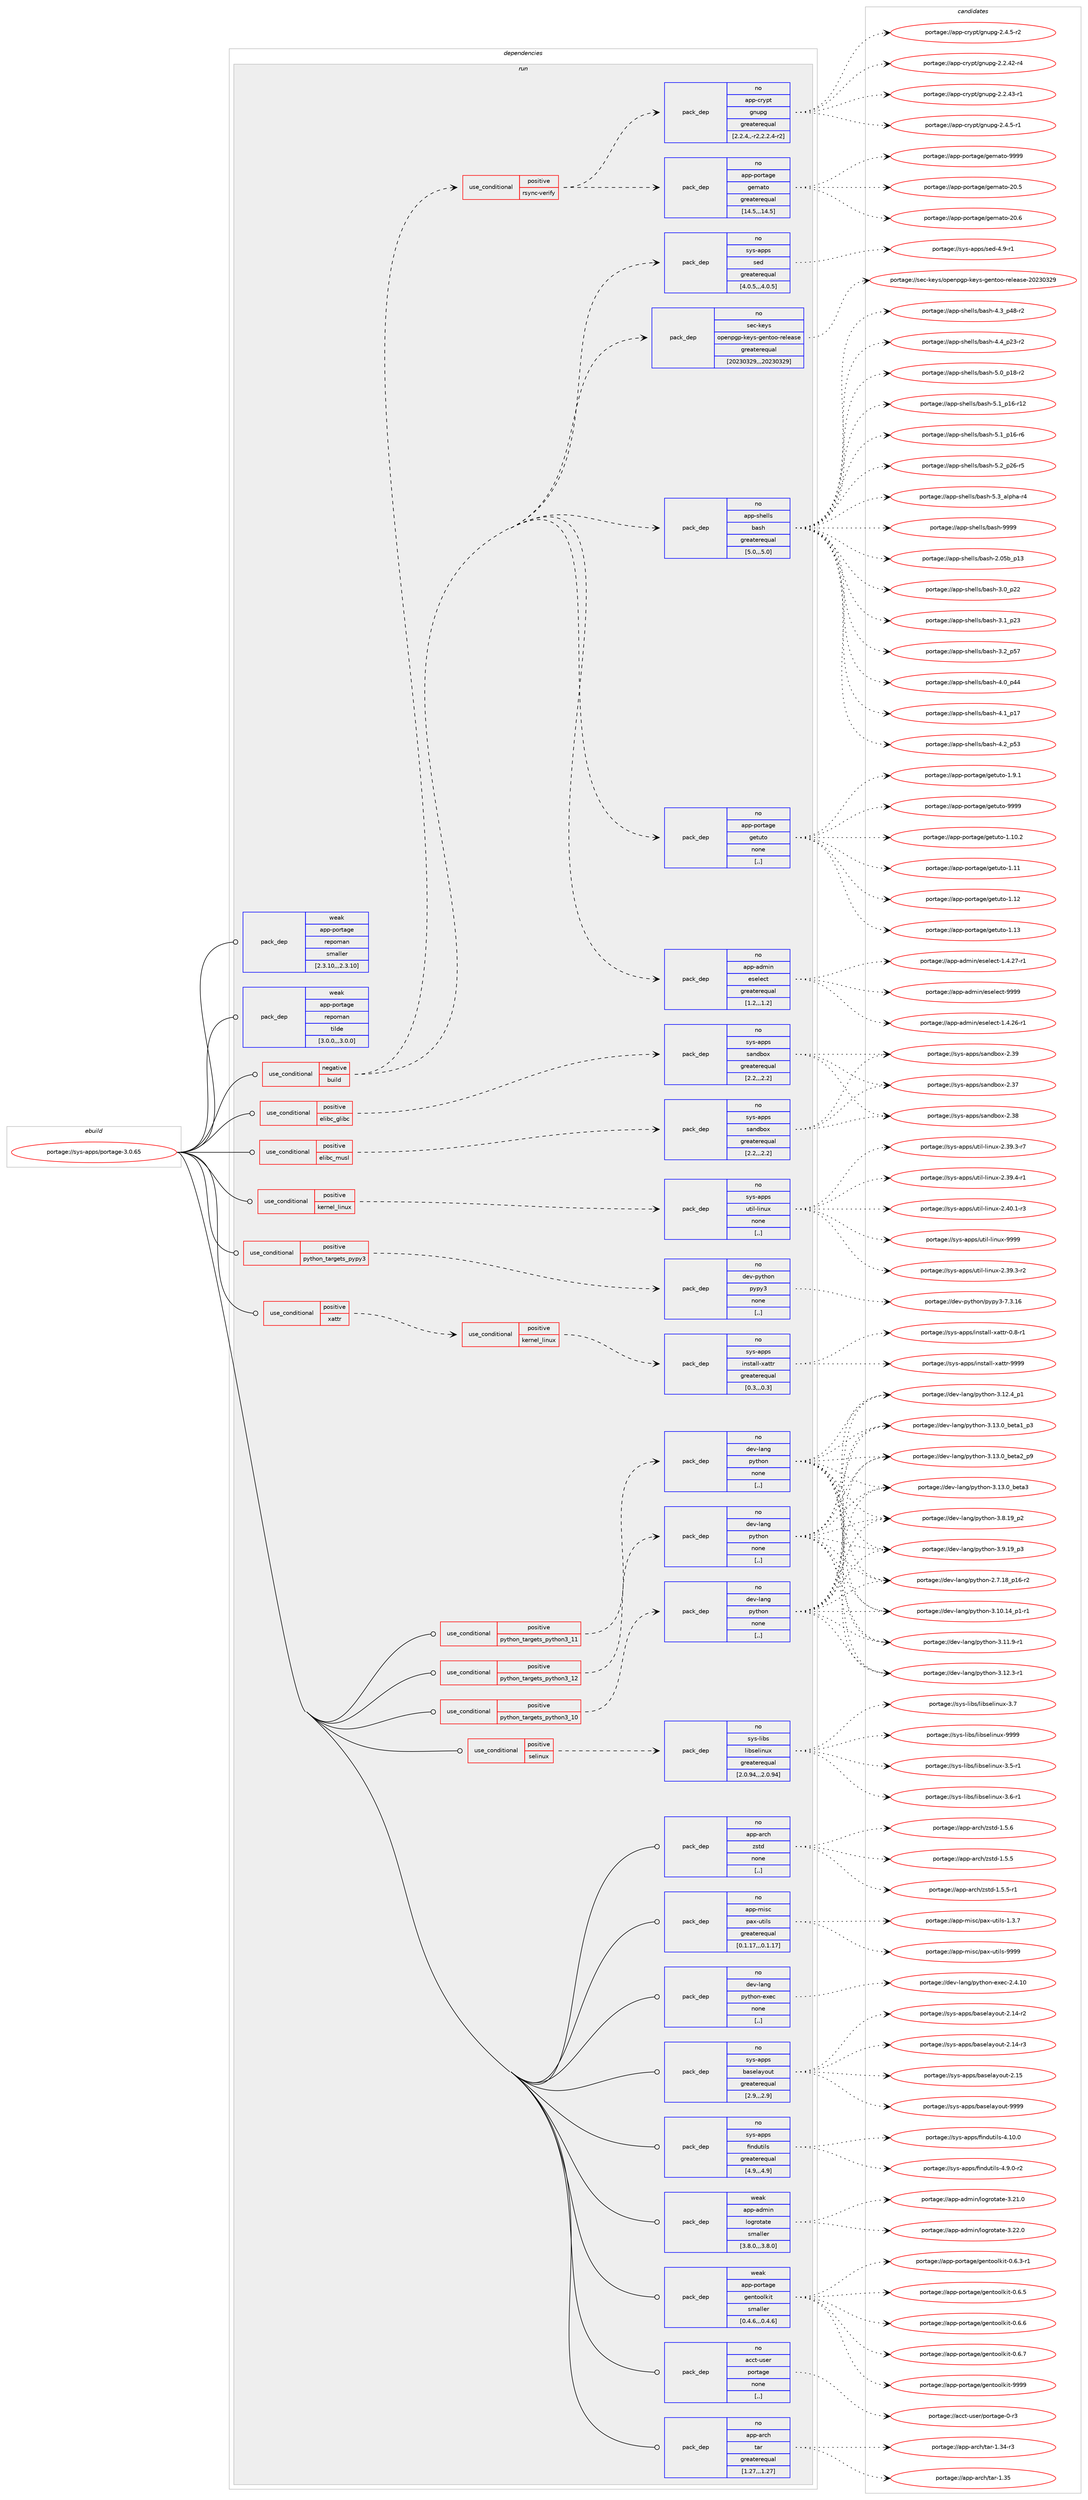 digraph prolog {

# *************
# Graph options
# *************

newrank=true;
concentrate=true;
compound=true;
graph [rankdir=LR,fontname=Helvetica,fontsize=10,ranksep=1.5];#, ranksep=2.5, nodesep=0.2];
edge  [arrowhead=vee];
node  [fontname=Helvetica,fontsize=10];

# **********
# The ebuild
# **********

subgraph cluster_leftcol {
color=gray;
rank=same;
label=<<i>ebuild</i>>;
id [label="portage://sys-apps/portage-3.0.65", color=red, width=4, href="../sys-apps/portage-3.0.65.svg"];
}

# ****************
# The dependencies
# ****************

subgraph cluster_midcol {
color=gray;
label=<<i>dependencies</i>>;
subgraph cluster_compile {
fillcolor="#eeeeee";
style=filled;
label=<<i>compile</i>>;
}
subgraph cluster_compileandrun {
fillcolor="#eeeeee";
style=filled;
label=<<i>compile and run</i>>;
}
subgraph cluster_run {
fillcolor="#eeeeee";
style=filled;
label=<<i>run</i>>;
subgraph cond109040 {
dependency412772 [label=<<TABLE BORDER="0" CELLBORDER="1" CELLSPACING="0" CELLPADDING="4"><TR><TD ROWSPAN="3" CELLPADDING="10">use_conditional</TD></TR><TR><TD>negative</TD></TR><TR><TD>build</TD></TR></TABLE>>, shape=none, color=red];
subgraph pack300876 {
dependency412773 [label=<<TABLE BORDER="0" CELLBORDER="1" CELLSPACING="0" CELLPADDING="4" WIDTH="220"><TR><TD ROWSPAN="6" CELLPADDING="30">pack_dep</TD></TR><TR><TD WIDTH="110">no</TD></TR><TR><TD>app-admin</TD></TR><TR><TD>eselect</TD></TR><TR><TD>greaterequal</TD></TR><TR><TD>[1.2,,,1.2]</TD></TR></TABLE>>, shape=none, color=blue];
}
dependency412772:e -> dependency412773:w [weight=20,style="dashed",arrowhead="vee"];
subgraph pack300877 {
dependency412774 [label=<<TABLE BORDER="0" CELLBORDER="1" CELLSPACING="0" CELLPADDING="4" WIDTH="220"><TR><TD ROWSPAN="6" CELLPADDING="30">pack_dep</TD></TR><TR><TD WIDTH="110">no</TD></TR><TR><TD>app-portage</TD></TR><TR><TD>getuto</TD></TR><TR><TD>none</TD></TR><TR><TD>[,,]</TD></TR></TABLE>>, shape=none, color=blue];
}
dependency412772:e -> dependency412774:w [weight=20,style="dashed",arrowhead="vee"];
subgraph pack300878 {
dependency412775 [label=<<TABLE BORDER="0" CELLBORDER="1" CELLSPACING="0" CELLPADDING="4" WIDTH="220"><TR><TD ROWSPAN="6" CELLPADDING="30">pack_dep</TD></TR><TR><TD WIDTH="110">no</TD></TR><TR><TD>app-shells</TD></TR><TR><TD>bash</TD></TR><TR><TD>greaterequal</TD></TR><TR><TD>[5.0,,,5.0]</TD></TR></TABLE>>, shape=none, color=blue];
}
dependency412772:e -> dependency412775:w [weight=20,style="dashed",arrowhead="vee"];
subgraph pack300879 {
dependency412776 [label=<<TABLE BORDER="0" CELLBORDER="1" CELLSPACING="0" CELLPADDING="4" WIDTH="220"><TR><TD ROWSPAN="6" CELLPADDING="30">pack_dep</TD></TR><TR><TD WIDTH="110">no</TD></TR><TR><TD>sec-keys</TD></TR><TR><TD>openpgp-keys-gentoo-release</TD></TR><TR><TD>greaterequal</TD></TR><TR><TD>[20230329,,,20230329]</TD></TR></TABLE>>, shape=none, color=blue];
}
dependency412772:e -> dependency412776:w [weight=20,style="dashed",arrowhead="vee"];
subgraph pack300880 {
dependency412777 [label=<<TABLE BORDER="0" CELLBORDER="1" CELLSPACING="0" CELLPADDING="4" WIDTH="220"><TR><TD ROWSPAN="6" CELLPADDING="30">pack_dep</TD></TR><TR><TD WIDTH="110">no</TD></TR><TR><TD>sys-apps</TD></TR><TR><TD>sed</TD></TR><TR><TD>greaterequal</TD></TR><TR><TD>[4.0.5,,,4.0.5]</TD></TR></TABLE>>, shape=none, color=blue];
}
dependency412772:e -> dependency412777:w [weight=20,style="dashed",arrowhead="vee"];
subgraph cond109041 {
dependency412778 [label=<<TABLE BORDER="0" CELLBORDER="1" CELLSPACING="0" CELLPADDING="4"><TR><TD ROWSPAN="3" CELLPADDING="10">use_conditional</TD></TR><TR><TD>positive</TD></TR><TR><TD>rsync-verify</TD></TR></TABLE>>, shape=none, color=red];
subgraph pack300881 {
dependency412779 [label=<<TABLE BORDER="0" CELLBORDER="1" CELLSPACING="0" CELLPADDING="4" WIDTH="220"><TR><TD ROWSPAN="6" CELLPADDING="30">pack_dep</TD></TR><TR><TD WIDTH="110">no</TD></TR><TR><TD>app-crypt</TD></TR><TR><TD>gnupg</TD></TR><TR><TD>greaterequal</TD></TR><TR><TD>[2.2.4,,-r2,2.2.4-r2]</TD></TR></TABLE>>, shape=none, color=blue];
}
dependency412778:e -> dependency412779:w [weight=20,style="dashed",arrowhead="vee"];
subgraph pack300882 {
dependency412780 [label=<<TABLE BORDER="0" CELLBORDER="1" CELLSPACING="0" CELLPADDING="4" WIDTH="220"><TR><TD ROWSPAN="6" CELLPADDING="30">pack_dep</TD></TR><TR><TD WIDTH="110">no</TD></TR><TR><TD>app-portage</TD></TR><TR><TD>gemato</TD></TR><TR><TD>greaterequal</TD></TR><TR><TD>[14.5,,,14.5]</TD></TR></TABLE>>, shape=none, color=blue];
}
dependency412778:e -> dependency412780:w [weight=20,style="dashed",arrowhead="vee"];
}
dependency412772:e -> dependency412778:w [weight=20,style="dashed",arrowhead="vee"];
}
id:e -> dependency412772:w [weight=20,style="solid",arrowhead="odot"];
subgraph cond109042 {
dependency412781 [label=<<TABLE BORDER="0" CELLBORDER="1" CELLSPACING="0" CELLPADDING="4"><TR><TD ROWSPAN="3" CELLPADDING="10">use_conditional</TD></TR><TR><TD>positive</TD></TR><TR><TD>elibc_glibc</TD></TR></TABLE>>, shape=none, color=red];
subgraph pack300883 {
dependency412782 [label=<<TABLE BORDER="0" CELLBORDER="1" CELLSPACING="0" CELLPADDING="4" WIDTH="220"><TR><TD ROWSPAN="6" CELLPADDING="30">pack_dep</TD></TR><TR><TD WIDTH="110">no</TD></TR><TR><TD>sys-apps</TD></TR><TR><TD>sandbox</TD></TR><TR><TD>greaterequal</TD></TR><TR><TD>[2.2,,,2.2]</TD></TR></TABLE>>, shape=none, color=blue];
}
dependency412781:e -> dependency412782:w [weight=20,style="dashed",arrowhead="vee"];
}
id:e -> dependency412781:w [weight=20,style="solid",arrowhead="odot"];
subgraph cond109043 {
dependency412783 [label=<<TABLE BORDER="0" CELLBORDER="1" CELLSPACING="0" CELLPADDING="4"><TR><TD ROWSPAN="3" CELLPADDING="10">use_conditional</TD></TR><TR><TD>positive</TD></TR><TR><TD>elibc_musl</TD></TR></TABLE>>, shape=none, color=red];
subgraph pack300884 {
dependency412784 [label=<<TABLE BORDER="0" CELLBORDER="1" CELLSPACING="0" CELLPADDING="4" WIDTH="220"><TR><TD ROWSPAN="6" CELLPADDING="30">pack_dep</TD></TR><TR><TD WIDTH="110">no</TD></TR><TR><TD>sys-apps</TD></TR><TR><TD>sandbox</TD></TR><TR><TD>greaterequal</TD></TR><TR><TD>[2.2,,,2.2]</TD></TR></TABLE>>, shape=none, color=blue];
}
dependency412783:e -> dependency412784:w [weight=20,style="dashed",arrowhead="vee"];
}
id:e -> dependency412783:w [weight=20,style="solid",arrowhead="odot"];
subgraph cond109044 {
dependency412785 [label=<<TABLE BORDER="0" CELLBORDER="1" CELLSPACING="0" CELLPADDING="4"><TR><TD ROWSPAN="3" CELLPADDING="10">use_conditional</TD></TR><TR><TD>positive</TD></TR><TR><TD>kernel_linux</TD></TR></TABLE>>, shape=none, color=red];
subgraph pack300885 {
dependency412786 [label=<<TABLE BORDER="0" CELLBORDER="1" CELLSPACING="0" CELLPADDING="4" WIDTH="220"><TR><TD ROWSPAN="6" CELLPADDING="30">pack_dep</TD></TR><TR><TD WIDTH="110">no</TD></TR><TR><TD>sys-apps</TD></TR><TR><TD>util-linux</TD></TR><TR><TD>none</TD></TR><TR><TD>[,,]</TD></TR></TABLE>>, shape=none, color=blue];
}
dependency412785:e -> dependency412786:w [weight=20,style="dashed",arrowhead="vee"];
}
id:e -> dependency412785:w [weight=20,style="solid",arrowhead="odot"];
subgraph cond109045 {
dependency412787 [label=<<TABLE BORDER="0" CELLBORDER="1" CELLSPACING="0" CELLPADDING="4"><TR><TD ROWSPAN="3" CELLPADDING="10">use_conditional</TD></TR><TR><TD>positive</TD></TR><TR><TD>python_targets_pypy3</TD></TR></TABLE>>, shape=none, color=red];
subgraph pack300886 {
dependency412788 [label=<<TABLE BORDER="0" CELLBORDER="1" CELLSPACING="0" CELLPADDING="4" WIDTH="220"><TR><TD ROWSPAN="6" CELLPADDING="30">pack_dep</TD></TR><TR><TD WIDTH="110">no</TD></TR><TR><TD>dev-python</TD></TR><TR><TD>pypy3</TD></TR><TR><TD>none</TD></TR><TR><TD>[,,]</TD></TR></TABLE>>, shape=none, color=blue];
}
dependency412787:e -> dependency412788:w [weight=20,style="dashed",arrowhead="vee"];
}
id:e -> dependency412787:w [weight=20,style="solid",arrowhead="odot"];
subgraph cond109046 {
dependency412789 [label=<<TABLE BORDER="0" CELLBORDER="1" CELLSPACING="0" CELLPADDING="4"><TR><TD ROWSPAN="3" CELLPADDING="10">use_conditional</TD></TR><TR><TD>positive</TD></TR><TR><TD>python_targets_python3_10</TD></TR></TABLE>>, shape=none, color=red];
subgraph pack300887 {
dependency412790 [label=<<TABLE BORDER="0" CELLBORDER="1" CELLSPACING="0" CELLPADDING="4" WIDTH="220"><TR><TD ROWSPAN="6" CELLPADDING="30">pack_dep</TD></TR><TR><TD WIDTH="110">no</TD></TR><TR><TD>dev-lang</TD></TR><TR><TD>python</TD></TR><TR><TD>none</TD></TR><TR><TD>[,,]</TD></TR></TABLE>>, shape=none, color=blue];
}
dependency412789:e -> dependency412790:w [weight=20,style="dashed",arrowhead="vee"];
}
id:e -> dependency412789:w [weight=20,style="solid",arrowhead="odot"];
subgraph cond109047 {
dependency412791 [label=<<TABLE BORDER="0" CELLBORDER="1" CELLSPACING="0" CELLPADDING="4"><TR><TD ROWSPAN="3" CELLPADDING="10">use_conditional</TD></TR><TR><TD>positive</TD></TR><TR><TD>python_targets_python3_11</TD></TR></TABLE>>, shape=none, color=red];
subgraph pack300888 {
dependency412792 [label=<<TABLE BORDER="0" CELLBORDER="1" CELLSPACING="0" CELLPADDING="4" WIDTH="220"><TR><TD ROWSPAN="6" CELLPADDING="30">pack_dep</TD></TR><TR><TD WIDTH="110">no</TD></TR><TR><TD>dev-lang</TD></TR><TR><TD>python</TD></TR><TR><TD>none</TD></TR><TR><TD>[,,]</TD></TR></TABLE>>, shape=none, color=blue];
}
dependency412791:e -> dependency412792:w [weight=20,style="dashed",arrowhead="vee"];
}
id:e -> dependency412791:w [weight=20,style="solid",arrowhead="odot"];
subgraph cond109048 {
dependency412793 [label=<<TABLE BORDER="0" CELLBORDER="1" CELLSPACING="0" CELLPADDING="4"><TR><TD ROWSPAN="3" CELLPADDING="10">use_conditional</TD></TR><TR><TD>positive</TD></TR><TR><TD>python_targets_python3_12</TD></TR></TABLE>>, shape=none, color=red];
subgraph pack300889 {
dependency412794 [label=<<TABLE BORDER="0" CELLBORDER="1" CELLSPACING="0" CELLPADDING="4" WIDTH="220"><TR><TD ROWSPAN="6" CELLPADDING="30">pack_dep</TD></TR><TR><TD WIDTH="110">no</TD></TR><TR><TD>dev-lang</TD></TR><TR><TD>python</TD></TR><TR><TD>none</TD></TR><TR><TD>[,,]</TD></TR></TABLE>>, shape=none, color=blue];
}
dependency412793:e -> dependency412794:w [weight=20,style="dashed",arrowhead="vee"];
}
id:e -> dependency412793:w [weight=20,style="solid",arrowhead="odot"];
subgraph cond109049 {
dependency412795 [label=<<TABLE BORDER="0" CELLBORDER="1" CELLSPACING="0" CELLPADDING="4"><TR><TD ROWSPAN="3" CELLPADDING="10">use_conditional</TD></TR><TR><TD>positive</TD></TR><TR><TD>selinux</TD></TR></TABLE>>, shape=none, color=red];
subgraph pack300890 {
dependency412796 [label=<<TABLE BORDER="0" CELLBORDER="1" CELLSPACING="0" CELLPADDING="4" WIDTH="220"><TR><TD ROWSPAN="6" CELLPADDING="30">pack_dep</TD></TR><TR><TD WIDTH="110">no</TD></TR><TR><TD>sys-libs</TD></TR><TR><TD>libselinux</TD></TR><TR><TD>greaterequal</TD></TR><TR><TD>[2.0.94,,,2.0.94]</TD></TR></TABLE>>, shape=none, color=blue];
}
dependency412795:e -> dependency412796:w [weight=20,style="dashed",arrowhead="vee"];
}
id:e -> dependency412795:w [weight=20,style="solid",arrowhead="odot"];
subgraph cond109050 {
dependency412797 [label=<<TABLE BORDER="0" CELLBORDER="1" CELLSPACING="0" CELLPADDING="4"><TR><TD ROWSPAN="3" CELLPADDING="10">use_conditional</TD></TR><TR><TD>positive</TD></TR><TR><TD>xattr</TD></TR></TABLE>>, shape=none, color=red];
subgraph cond109051 {
dependency412798 [label=<<TABLE BORDER="0" CELLBORDER="1" CELLSPACING="0" CELLPADDING="4"><TR><TD ROWSPAN="3" CELLPADDING="10">use_conditional</TD></TR><TR><TD>positive</TD></TR><TR><TD>kernel_linux</TD></TR></TABLE>>, shape=none, color=red];
subgraph pack300891 {
dependency412799 [label=<<TABLE BORDER="0" CELLBORDER="1" CELLSPACING="0" CELLPADDING="4" WIDTH="220"><TR><TD ROWSPAN="6" CELLPADDING="30">pack_dep</TD></TR><TR><TD WIDTH="110">no</TD></TR><TR><TD>sys-apps</TD></TR><TR><TD>install-xattr</TD></TR><TR><TD>greaterequal</TD></TR><TR><TD>[0.3,,,0.3]</TD></TR></TABLE>>, shape=none, color=blue];
}
dependency412798:e -> dependency412799:w [weight=20,style="dashed",arrowhead="vee"];
}
dependency412797:e -> dependency412798:w [weight=20,style="dashed",arrowhead="vee"];
}
id:e -> dependency412797:w [weight=20,style="solid",arrowhead="odot"];
subgraph pack300892 {
dependency412800 [label=<<TABLE BORDER="0" CELLBORDER="1" CELLSPACING="0" CELLPADDING="4" WIDTH="220"><TR><TD ROWSPAN="6" CELLPADDING="30">pack_dep</TD></TR><TR><TD WIDTH="110">no</TD></TR><TR><TD>acct-user</TD></TR><TR><TD>portage</TD></TR><TR><TD>none</TD></TR><TR><TD>[,,]</TD></TR></TABLE>>, shape=none, color=blue];
}
id:e -> dependency412800:w [weight=20,style="solid",arrowhead="odot"];
subgraph pack300893 {
dependency412801 [label=<<TABLE BORDER="0" CELLBORDER="1" CELLSPACING="0" CELLPADDING="4" WIDTH="220"><TR><TD ROWSPAN="6" CELLPADDING="30">pack_dep</TD></TR><TR><TD WIDTH="110">no</TD></TR><TR><TD>app-arch</TD></TR><TR><TD>tar</TD></TR><TR><TD>greaterequal</TD></TR><TR><TD>[1.27,,,1.27]</TD></TR></TABLE>>, shape=none, color=blue];
}
id:e -> dependency412801:w [weight=20,style="solid",arrowhead="odot"];
subgraph pack300894 {
dependency412802 [label=<<TABLE BORDER="0" CELLBORDER="1" CELLSPACING="0" CELLPADDING="4" WIDTH="220"><TR><TD ROWSPAN="6" CELLPADDING="30">pack_dep</TD></TR><TR><TD WIDTH="110">no</TD></TR><TR><TD>app-arch</TD></TR><TR><TD>zstd</TD></TR><TR><TD>none</TD></TR><TR><TD>[,,]</TD></TR></TABLE>>, shape=none, color=blue];
}
id:e -> dependency412802:w [weight=20,style="solid",arrowhead="odot"];
subgraph pack300895 {
dependency412803 [label=<<TABLE BORDER="0" CELLBORDER="1" CELLSPACING="0" CELLPADDING="4" WIDTH="220"><TR><TD ROWSPAN="6" CELLPADDING="30">pack_dep</TD></TR><TR><TD WIDTH="110">no</TD></TR><TR><TD>app-misc</TD></TR><TR><TD>pax-utils</TD></TR><TR><TD>greaterequal</TD></TR><TR><TD>[0.1.17,,,0.1.17]</TD></TR></TABLE>>, shape=none, color=blue];
}
id:e -> dependency412803:w [weight=20,style="solid",arrowhead="odot"];
subgraph pack300896 {
dependency412804 [label=<<TABLE BORDER="0" CELLBORDER="1" CELLSPACING="0" CELLPADDING="4" WIDTH="220"><TR><TD ROWSPAN="6" CELLPADDING="30">pack_dep</TD></TR><TR><TD WIDTH="110">no</TD></TR><TR><TD>dev-lang</TD></TR><TR><TD>python-exec</TD></TR><TR><TD>none</TD></TR><TR><TD>[,,]</TD></TR></TABLE>>, shape=none, color=blue];
}
id:e -> dependency412804:w [weight=20,style="solid",arrowhead="odot"];
subgraph pack300897 {
dependency412805 [label=<<TABLE BORDER="0" CELLBORDER="1" CELLSPACING="0" CELLPADDING="4" WIDTH="220"><TR><TD ROWSPAN="6" CELLPADDING="30">pack_dep</TD></TR><TR><TD WIDTH="110">no</TD></TR><TR><TD>sys-apps</TD></TR><TR><TD>baselayout</TD></TR><TR><TD>greaterequal</TD></TR><TR><TD>[2.9,,,2.9]</TD></TR></TABLE>>, shape=none, color=blue];
}
id:e -> dependency412805:w [weight=20,style="solid",arrowhead="odot"];
subgraph pack300898 {
dependency412806 [label=<<TABLE BORDER="0" CELLBORDER="1" CELLSPACING="0" CELLPADDING="4" WIDTH="220"><TR><TD ROWSPAN="6" CELLPADDING="30">pack_dep</TD></TR><TR><TD WIDTH="110">no</TD></TR><TR><TD>sys-apps</TD></TR><TR><TD>findutils</TD></TR><TR><TD>greaterequal</TD></TR><TR><TD>[4.9,,,4.9]</TD></TR></TABLE>>, shape=none, color=blue];
}
id:e -> dependency412806:w [weight=20,style="solid",arrowhead="odot"];
subgraph pack300899 {
dependency412807 [label=<<TABLE BORDER="0" CELLBORDER="1" CELLSPACING="0" CELLPADDING="4" WIDTH="220"><TR><TD ROWSPAN="6" CELLPADDING="30">pack_dep</TD></TR><TR><TD WIDTH="110">weak</TD></TR><TR><TD>app-admin</TD></TR><TR><TD>logrotate</TD></TR><TR><TD>smaller</TD></TR><TR><TD>[3.8.0,,,3.8.0]</TD></TR></TABLE>>, shape=none, color=blue];
}
id:e -> dependency412807:w [weight=20,style="solid",arrowhead="odot"];
subgraph pack300900 {
dependency412808 [label=<<TABLE BORDER="0" CELLBORDER="1" CELLSPACING="0" CELLPADDING="4" WIDTH="220"><TR><TD ROWSPAN="6" CELLPADDING="30">pack_dep</TD></TR><TR><TD WIDTH="110">weak</TD></TR><TR><TD>app-portage</TD></TR><TR><TD>gentoolkit</TD></TR><TR><TD>smaller</TD></TR><TR><TD>[0.4.6,,,0.4.6]</TD></TR></TABLE>>, shape=none, color=blue];
}
id:e -> dependency412808:w [weight=20,style="solid",arrowhead="odot"];
subgraph pack300901 {
dependency412809 [label=<<TABLE BORDER="0" CELLBORDER="1" CELLSPACING="0" CELLPADDING="4" WIDTH="220"><TR><TD ROWSPAN="6" CELLPADDING="30">pack_dep</TD></TR><TR><TD WIDTH="110">weak</TD></TR><TR><TD>app-portage</TD></TR><TR><TD>repoman</TD></TR><TR><TD>smaller</TD></TR><TR><TD>[2.3.10,,,2.3.10]</TD></TR></TABLE>>, shape=none, color=blue];
}
id:e -> dependency412809:w [weight=20,style="solid",arrowhead="odot"];
subgraph pack300902 {
dependency412810 [label=<<TABLE BORDER="0" CELLBORDER="1" CELLSPACING="0" CELLPADDING="4" WIDTH="220"><TR><TD ROWSPAN="6" CELLPADDING="30">pack_dep</TD></TR><TR><TD WIDTH="110">weak</TD></TR><TR><TD>app-portage</TD></TR><TR><TD>repoman</TD></TR><TR><TD>tilde</TD></TR><TR><TD>[3.0.0,,,3.0.0]</TD></TR></TABLE>>, shape=none, color=blue];
}
id:e -> dependency412810:w [weight=20,style="solid",arrowhead="odot"];
}
}

# **************
# The candidates
# **************

subgraph cluster_choices {
rank=same;
color=gray;
label=<<i>candidates</i>>;

subgraph choice300876 {
color=black;
nodesep=1;
choice9711211245971001091051104710111510110810199116454946524650544511449 [label="portage://app-admin/eselect-1.4.26-r1", color=red, width=4,href="../app-admin/eselect-1.4.26-r1.svg"];
choice9711211245971001091051104710111510110810199116454946524650554511449 [label="portage://app-admin/eselect-1.4.27-r1", color=red, width=4,href="../app-admin/eselect-1.4.27-r1.svg"];
choice97112112459710010910511047101115101108101991164557575757 [label="portage://app-admin/eselect-9999", color=red, width=4,href="../app-admin/eselect-9999.svg"];
dependency412773:e -> choice9711211245971001091051104710111510110810199116454946524650544511449:w [style=dotted,weight="100"];
dependency412773:e -> choice9711211245971001091051104710111510110810199116454946524650554511449:w [style=dotted,weight="100"];
dependency412773:e -> choice97112112459710010910511047101115101108101991164557575757:w [style=dotted,weight="100"];
}
subgraph choice300877 {
color=black;
nodesep=1;
choice9711211245112111114116971031014710310111611711611145494649484650 [label="portage://app-portage/getuto-1.10.2", color=red, width=4,href="../app-portage/getuto-1.10.2.svg"];
choice971121124511211111411697103101471031011161171161114549464949 [label="portage://app-portage/getuto-1.11", color=red, width=4,href="../app-portage/getuto-1.11.svg"];
choice971121124511211111411697103101471031011161171161114549464950 [label="portage://app-portage/getuto-1.12", color=red, width=4,href="../app-portage/getuto-1.12.svg"];
choice971121124511211111411697103101471031011161171161114549464951 [label="portage://app-portage/getuto-1.13", color=red, width=4,href="../app-portage/getuto-1.13.svg"];
choice97112112451121111141169710310147103101116117116111454946574649 [label="portage://app-portage/getuto-1.9.1", color=red, width=4,href="../app-portage/getuto-1.9.1.svg"];
choice971121124511211111411697103101471031011161171161114557575757 [label="portage://app-portage/getuto-9999", color=red, width=4,href="../app-portage/getuto-9999.svg"];
dependency412774:e -> choice9711211245112111114116971031014710310111611711611145494649484650:w [style=dotted,weight="100"];
dependency412774:e -> choice971121124511211111411697103101471031011161171161114549464949:w [style=dotted,weight="100"];
dependency412774:e -> choice971121124511211111411697103101471031011161171161114549464950:w [style=dotted,weight="100"];
dependency412774:e -> choice971121124511211111411697103101471031011161171161114549464951:w [style=dotted,weight="100"];
dependency412774:e -> choice97112112451121111141169710310147103101116117116111454946574649:w [style=dotted,weight="100"];
dependency412774:e -> choice971121124511211111411697103101471031011161171161114557575757:w [style=dotted,weight="100"];
}
subgraph choice300878 {
color=black;
nodesep=1;
choice9711211245115104101108108115479897115104455046485398951124951 [label="portage://app-shells/bash-2.05b_p13", color=red, width=4,href="../app-shells/bash-2.05b_p13.svg"];
choice971121124511510410110810811547989711510445514648951125050 [label="portage://app-shells/bash-3.0_p22", color=red, width=4,href="../app-shells/bash-3.0_p22.svg"];
choice971121124511510410110810811547989711510445514649951125051 [label="portage://app-shells/bash-3.1_p23", color=red, width=4,href="../app-shells/bash-3.1_p23.svg"];
choice971121124511510410110810811547989711510445514650951125355 [label="portage://app-shells/bash-3.2_p57", color=red, width=4,href="../app-shells/bash-3.2_p57.svg"];
choice971121124511510410110810811547989711510445524648951125252 [label="portage://app-shells/bash-4.0_p44", color=red, width=4,href="../app-shells/bash-4.0_p44.svg"];
choice971121124511510410110810811547989711510445524649951124955 [label="portage://app-shells/bash-4.1_p17", color=red, width=4,href="../app-shells/bash-4.1_p17.svg"];
choice971121124511510410110810811547989711510445524650951125351 [label="portage://app-shells/bash-4.2_p53", color=red, width=4,href="../app-shells/bash-4.2_p53.svg"];
choice9711211245115104101108108115479897115104455246519511252564511450 [label="portage://app-shells/bash-4.3_p48-r2", color=red, width=4,href="../app-shells/bash-4.3_p48-r2.svg"];
choice9711211245115104101108108115479897115104455246529511250514511450 [label="portage://app-shells/bash-4.4_p23-r2", color=red, width=4,href="../app-shells/bash-4.4_p23-r2.svg"];
choice9711211245115104101108108115479897115104455346489511249564511450 [label="portage://app-shells/bash-5.0_p18-r2", color=red, width=4,href="../app-shells/bash-5.0_p18-r2.svg"];
choice971121124511510410110810811547989711510445534649951124954451144950 [label="portage://app-shells/bash-5.1_p16-r12", color=red, width=4,href="../app-shells/bash-5.1_p16-r12.svg"];
choice9711211245115104101108108115479897115104455346499511249544511454 [label="portage://app-shells/bash-5.1_p16-r6", color=red, width=4,href="../app-shells/bash-5.1_p16-r6.svg"];
choice9711211245115104101108108115479897115104455346509511250544511453 [label="portage://app-shells/bash-5.2_p26-r5", color=red, width=4,href="../app-shells/bash-5.2_p26-r5.svg"];
choice9711211245115104101108108115479897115104455346519597108112104974511452 [label="portage://app-shells/bash-5.3_alpha-r4", color=red, width=4,href="../app-shells/bash-5.3_alpha-r4.svg"];
choice97112112451151041011081081154798971151044557575757 [label="portage://app-shells/bash-9999", color=red, width=4,href="../app-shells/bash-9999.svg"];
dependency412775:e -> choice9711211245115104101108108115479897115104455046485398951124951:w [style=dotted,weight="100"];
dependency412775:e -> choice971121124511510410110810811547989711510445514648951125050:w [style=dotted,weight="100"];
dependency412775:e -> choice971121124511510410110810811547989711510445514649951125051:w [style=dotted,weight="100"];
dependency412775:e -> choice971121124511510410110810811547989711510445514650951125355:w [style=dotted,weight="100"];
dependency412775:e -> choice971121124511510410110810811547989711510445524648951125252:w [style=dotted,weight="100"];
dependency412775:e -> choice971121124511510410110810811547989711510445524649951124955:w [style=dotted,weight="100"];
dependency412775:e -> choice971121124511510410110810811547989711510445524650951125351:w [style=dotted,weight="100"];
dependency412775:e -> choice9711211245115104101108108115479897115104455246519511252564511450:w [style=dotted,weight="100"];
dependency412775:e -> choice9711211245115104101108108115479897115104455246529511250514511450:w [style=dotted,weight="100"];
dependency412775:e -> choice9711211245115104101108108115479897115104455346489511249564511450:w [style=dotted,weight="100"];
dependency412775:e -> choice971121124511510410110810811547989711510445534649951124954451144950:w [style=dotted,weight="100"];
dependency412775:e -> choice9711211245115104101108108115479897115104455346499511249544511454:w [style=dotted,weight="100"];
dependency412775:e -> choice9711211245115104101108108115479897115104455346509511250544511453:w [style=dotted,weight="100"];
dependency412775:e -> choice9711211245115104101108108115479897115104455346519597108112104974511452:w [style=dotted,weight="100"];
dependency412775:e -> choice97112112451151041011081081154798971151044557575757:w [style=dotted,weight="100"];
}
subgraph choice300879 {
color=black;
nodesep=1;
choice11510199451071011211154711111210111011210311245107101121115451031011101161111114511410110810197115101455048505148515057 [label="portage://sec-keys/openpgp-keys-gentoo-release-20230329", color=red, width=4,href="../sec-keys/openpgp-keys-gentoo-release-20230329.svg"];
dependency412776:e -> choice11510199451071011211154711111210111011210311245107101121115451031011101161111114511410110810197115101455048505148515057:w [style=dotted,weight="100"];
}
subgraph choice300880 {
color=black;
nodesep=1;
choice115121115459711211211547115101100455246574511449 [label="portage://sys-apps/sed-4.9-r1", color=red, width=4,href="../sys-apps/sed-4.9-r1.svg"];
dependency412777:e -> choice115121115459711211211547115101100455246574511449:w [style=dotted,weight="100"];
}
subgraph choice300881 {
color=black;
nodesep=1;
choice97112112459911412111211647103110117112103455046504652504511452 [label="portage://app-crypt/gnupg-2.2.42-r4", color=red, width=4,href="../app-crypt/gnupg-2.2.42-r4.svg"];
choice97112112459911412111211647103110117112103455046504652514511449 [label="portage://app-crypt/gnupg-2.2.43-r1", color=red, width=4,href="../app-crypt/gnupg-2.2.43-r1.svg"];
choice971121124599114121112116471031101171121034550465246534511449 [label="portage://app-crypt/gnupg-2.4.5-r1", color=red, width=4,href="../app-crypt/gnupg-2.4.5-r1.svg"];
choice971121124599114121112116471031101171121034550465246534511450 [label="portage://app-crypt/gnupg-2.4.5-r2", color=red, width=4,href="../app-crypt/gnupg-2.4.5-r2.svg"];
dependency412779:e -> choice97112112459911412111211647103110117112103455046504652504511452:w [style=dotted,weight="100"];
dependency412779:e -> choice97112112459911412111211647103110117112103455046504652514511449:w [style=dotted,weight="100"];
dependency412779:e -> choice971121124599114121112116471031101171121034550465246534511449:w [style=dotted,weight="100"];
dependency412779:e -> choice971121124599114121112116471031101171121034550465246534511450:w [style=dotted,weight="100"];
}
subgraph choice300882 {
color=black;
nodesep=1;
choice97112112451121111141169710310147103101109971161114550484653 [label="portage://app-portage/gemato-20.5", color=red, width=4,href="../app-portage/gemato-20.5.svg"];
choice97112112451121111141169710310147103101109971161114550484654 [label="portage://app-portage/gemato-20.6", color=red, width=4,href="../app-portage/gemato-20.6.svg"];
choice97112112451121111141169710310147103101109971161114557575757 [label="portage://app-portage/gemato-9999", color=red, width=4,href="../app-portage/gemato-9999.svg"];
dependency412780:e -> choice97112112451121111141169710310147103101109971161114550484653:w [style=dotted,weight="100"];
dependency412780:e -> choice97112112451121111141169710310147103101109971161114550484654:w [style=dotted,weight="100"];
dependency412780:e -> choice97112112451121111141169710310147103101109971161114557575757:w [style=dotted,weight="100"];
}
subgraph choice300883 {
color=black;
nodesep=1;
choice11512111545971121121154711597110100981111204550465155 [label="portage://sys-apps/sandbox-2.37", color=red, width=4,href="../sys-apps/sandbox-2.37.svg"];
choice11512111545971121121154711597110100981111204550465156 [label="portage://sys-apps/sandbox-2.38", color=red, width=4,href="../sys-apps/sandbox-2.38.svg"];
choice11512111545971121121154711597110100981111204550465157 [label="portage://sys-apps/sandbox-2.39", color=red, width=4,href="../sys-apps/sandbox-2.39.svg"];
dependency412782:e -> choice11512111545971121121154711597110100981111204550465155:w [style=dotted,weight="100"];
dependency412782:e -> choice11512111545971121121154711597110100981111204550465156:w [style=dotted,weight="100"];
dependency412782:e -> choice11512111545971121121154711597110100981111204550465157:w [style=dotted,weight="100"];
}
subgraph choice300884 {
color=black;
nodesep=1;
choice11512111545971121121154711597110100981111204550465155 [label="portage://sys-apps/sandbox-2.37", color=red, width=4,href="../sys-apps/sandbox-2.37.svg"];
choice11512111545971121121154711597110100981111204550465156 [label="portage://sys-apps/sandbox-2.38", color=red, width=4,href="../sys-apps/sandbox-2.38.svg"];
choice11512111545971121121154711597110100981111204550465157 [label="portage://sys-apps/sandbox-2.39", color=red, width=4,href="../sys-apps/sandbox-2.39.svg"];
dependency412784:e -> choice11512111545971121121154711597110100981111204550465155:w [style=dotted,weight="100"];
dependency412784:e -> choice11512111545971121121154711597110100981111204550465156:w [style=dotted,weight="100"];
dependency412784:e -> choice11512111545971121121154711597110100981111204550465157:w [style=dotted,weight="100"];
}
subgraph choice300885 {
color=black;
nodesep=1;
choice11512111545971121121154711711610510845108105110117120455046515746514511450 [label="portage://sys-apps/util-linux-2.39.3-r2", color=red, width=4,href="../sys-apps/util-linux-2.39.3-r2.svg"];
choice11512111545971121121154711711610510845108105110117120455046515746514511455 [label="portage://sys-apps/util-linux-2.39.3-r7", color=red, width=4,href="../sys-apps/util-linux-2.39.3-r7.svg"];
choice11512111545971121121154711711610510845108105110117120455046515746524511449 [label="portage://sys-apps/util-linux-2.39.4-r1", color=red, width=4,href="../sys-apps/util-linux-2.39.4-r1.svg"];
choice11512111545971121121154711711610510845108105110117120455046524846494511451 [label="portage://sys-apps/util-linux-2.40.1-r3", color=red, width=4,href="../sys-apps/util-linux-2.40.1-r3.svg"];
choice115121115459711211211547117116105108451081051101171204557575757 [label="portage://sys-apps/util-linux-9999", color=red, width=4,href="../sys-apps/util-linux-9999.svg"];
dependency412786:e -> choice11512111545971121121154711711610510845108105110117120455046515746514511450:w [style=dotted,weight="100"];
dependency412786:e -> choice11512111545971121121154711711610510845108105110117120455046515746514511455:w [style=dotted,weight="100"];
dependency412786:e -> choice11512111545971121121154711711610510845108105110117120455046515746524511449:w [style=dotted,weight="100"];
dependency412786:e -> choice11512111545971121121154711711610510845108105110117120455046524846494511451:w [style=dotted,weight="100"];
dependency412786:e -> choice115121115459711211211547117116105108451081051101171204557575757:w [style=dotted,weight="100"];
}
subgraph choice300886 {
color=black;
nodesep=1;
choice10010111845112121116104111110471121211121215145554651464954 [label="portage://dev-python/pypy3-7.3.16", color=red, width=4,href="../dev-python/pypy3-7.3.16.svg"];
dependency412788:e -> choice10010111845112121116104111110471121211121215145554651464954:w [style=dotted,weight="100"];
}
subgraph choice300887 {
color=black;
nodesep=1;
choice100101118451089711010347112121116104111110455046554649569511249544511450 [label="portage://dev-lang/python-2.7.18_p16-r2", color=red, width=4,href="../dev-lang/python-2.7.18_p16-r2.svg"];
choice100101118451089711010347112121116104111110455146494846495295112494511449 [label="portage://dev-lang/python-3.10.14_p1-r1", color=red, width=4,href="../dev-lang/python-3.10.14_p1-r1.svg"];
choice100101118451089711010347112121116104111110455146494946574511449 [label="portage://dev-lang/python-3.11.9-r1", color=red, width=4,href="../dev-lang/python-3.11.9-r1.svg"];
choice100101118451089711010347112121116104111110455146495046514511449 [label="portage://dev-lang/python-3.12.3-r1", color=red, width=4,href="../dev-lang/python-3.12.3-r1.svg"];
choice100101118451089711010347112121116104111110455146495046529511249 [label="portage://dev-lang/python-3.12.4_p1", color=red, width=4,href="../dev-lang/python-3.12.4_p1.svg"];
choice10010111845108971101034711212111610411111045514649514648959810111697499511251 [label="portage://dev-lang/python-3.13.0_beta1_p3", color=red, width=4,href="../dev-lang/python-3.13.0_beta1_p3.svg"];
choice10010111845108971101034711212111610411111045514649514648959810111697509511257 [label="portage://dev-lang/python-3.13.0_beta2_p9", color=red, width=4,href="../dev-lang/python-3.13.0_beta2_p9.svg"];
choice1001011184510897110103471121211161041111104551464951464895981011169751 [label="portage://dev-lang/python-3.13.0_beta3", color=red, width=4,href="../dev-lang/python-3.13.0_beta3.svg"];
choice100101118451089711010347112121116104111110455146564649579511250 [label="portage://dev-lang/python-3.8.19_p2", color=red, width=4,href="../dev-lang/python-3.8.19_p2.svg"];
choice100101118451089711010347112121116104111110455146574649579511251 [label="portage://dev-lang/python-3.9.19_p3", color=red, width=4,href="../dev-lang/python-3.9.19_p3.svg"];
dependency412790:e -> choice100101118451089711010347112121116104111110455046554649569511249544511450:w [style=dotted,weight="100"];
dependency412790:e -> choice100101118451089711010347112121116104111110455146494846495295112494511449:w [style=dotted,weight="100"];
dependency412790:e -> choice100101118451089711010347112121116104111110455146494946574511449:w [style=dotted,weight="100"];
dependency412790:e -> choice100101118451089711010347112121116104111110455146495046514511449:w [style=dotted,weight="100"];
dependency412790:e -> choice100101118451089711010347112121116104111110455146495046529511249:w [style=dotted,weight="100"];
dependency412790:e -> choice10010111845108971101034711212111610411111045514649514648959810111697499511251:w [style=dotted,weight="100"];
dependency412790:e -> choice10010111845108971101034711212111610411111045514649514648959810111697509511257:w [style=dotted,weight="100"];
dependency412790:e -> choice1001011184510897110103471121211161041111104551464951464895981011169751:w [style=dotted,weight="100"];
dependency412790:e -> choice100101118451089711010347112121116104111110455146564649579511250:w [style=dotted,weight="100"];
dependency412790:e -> choice100101118451089711010347112121116104111110455146574649579511251:w [style=dotted,weight="100"];
}
subgraph choice300888 {
color=black;
nodesep=1;
choice100101118451089711010347112121116104111110455046554649569511249544511450 [label="portage://dev-lang/python-2.7.18_p16-r2", color=red, width=4,href="../dev-lang/python-2.7.18_p16-r2.svg"];
choice100101118451089711010347112121116104111110455146494846495295112494511449 [label="portage://dev-lang/python-3.10.14_p1-r1", color=red, width=4,href="../dev-lang/python-3.10.14_p1-r1.svg"];
choice100101118451089711010347112121116104111110455146494946574511449 [label="portage://dev-lang/python-3.11.9-r1", color=red, width=4,href="../dev-lang/python-3.11.9-r1.svg"];
choice100101118451089711010347112121116104111110455146495046514511449 [label="portage://dev-lang/python-3.12.3-r1", color=red, width=4,href="../dev-lang/python-3.12.3-r1.svg"];
choice100101118451089711010347112121116104111110455146495046529511249 [label="portage://dev-lang/python-3.12.4_p1", color=red, width=4,href="../dev-lang/python-3.12.4_p1.svg"];
choice10010111845108971101034711212111610411111045514649514648959810111697499511251 [label="portage://dev-lang/python-3.13.0_beta1_p3", color=red, width=4,href="../dev-lang/python-3.13.0_beta1_p3.svg"];
choice10010111845108971101034711212111610411111045514649514648959810111697509511257 [label="portage://dev-lang/python-3.13.0_beta2_p9", color=red, width=4,href="../dev-lang/python-3.13.0_beta2_p9.svg"];
choice1001011184510897110103471121211161041111104551464951464895981011169751 [label="portage://dev-lang/python-3.13.0_beta3", color=red, width=4,href="../dev-lang/python-3.13.0_beta3.svg"];
choice100101118451089711010347112121116104111110455146564649579511250 [label="portage://dev-lang/python-3.8.19_p2", color=red, width=4,href="../dev-lang/python-3.8.19_p2.svg"];
choice100101118451089711010347112121116104111110455146574649579511251 [label="portage://dev-lang/python-3.9.19_p3", color=red, width=4,href="../dev-lang/python-3.9.19_p3.svg"];
dependency412792:e -> choice100101118451089711010347112121116104111110455046554649569511249544511450:w [style=dotted,weight="100"];
dependency412792:e -> choice100101118451089711010347112121116104111110455146494846495295112494511449:w [style=dotted,weight="100"];
dependency412792:e -> choice100101118451089711010347112121116104111110455146494946574511449:w [style=dotted,weight="100"];
dependency412792:e -> choice100101118451089711010347112121116104111110455146495046514511449:w [style=dotted,weight="100"];
dependency412792:e -> choice100101118451089711010347112121116104111110455146495046529511249:w [style=dotted,weight="100"];
dependency412792:e -> choice10010111845108971101034711212111610411111045514649514648959810111697499511251:w [style=dotted,weight="100"];
dependency412792:e -> choice10010111845108971101034711212111610411111045514649514648959810111697509511257:w [style=dotted,weight="100"];
dependency412792:e -> choice1001011184510897110103471121211161041111104551464951464895981011169751:w [style=dotted,weight="100"];
dependency412792:e -> choice100101118451089711010347112121116104111110455146564649579511250:w [style=dotted,weight="100"];
dependency412792:e -> choice100101118451089711010347112121116104111110455146574649579511251:w [style=dotted,weight="100"];
}
subgraph choice300889 {
color=black;
nodesep=1;
choice100101118451089711010347112121116104111110455046554649569511249544511450 [label="portage://dev-lang/python-2.7.18_p16-r2", color=red, width=4,href="../dev-lang/python-2.7.18_p16-r2.svg"];
choice100101118451089711010347112121116104111110455146494846495295112494511449 [label="portage://dev-lang/python-3.10.14_p1-r1", color=red, width=4,href="../dev-lang/python-3.10.14_p1-r1.svg"];
choice100101118451089711010347112121116104111110455146494946574511449 [label="portage://dev-lang/python-3.11.9-r1", color=red, width=4,href="../dev-lang/python-3.11.9-r1.svg"];
choice100101118451089711010347112121116104111110455146495046514511449 [label="portage://dev-lang/python-3.12.3-r1", color=red, width=4,href="../dev-lang/python-3.12.3-r1.svg"];
choice100101118451089711010347112121116104111110455146495046529511249 [label="portage://dev-lang/python-3.12.4_p1", color=red, width=4,href="../dev-lang/python-3.12.4_p1.svg"];
choice10010111845108971101034711212111610411111045514649514648959810111697499511251 [label="portage://dev-lang/python-3.13.0_beta1_p3", color=red, width=4,href="../dev-lang/python-3.13.0_beta1_p3.svg"];
choice10010111845108971101034711212111610411111045514649514648959810111697509511257 [label="portage://dev-lang/python-3.13.0_beta2_p9", color=red, width=4,href="../dev-lang/python-3.13.0_beta2_p9.svg"];
choice1001011184510897110103471121211161041111104551464951464895981011169751 [label="portage://dev-lang/python-3.13.0_beta3", color=red, width=4,href="../dev-lang/python-3.13.0_beta3.svg"];
choice100101118451089711010347112121116104111110455146564649579511250 [label="portage://dev-lang/python-3.8.19_p2", color=red, width=4,href="../dev-lang/python-3.8.19_p2.svg"];
choice100101118451089711010347112121116104111110455146574649579511251 [label="portage://dev-lang/python-3.9.19_p3", color=red, width=4,href="../dev-lang/python-3.9.19_p3.svg"];
dependency412794:e -> choice100101118451089711010347112121116104111110455046554649569511249544511450:w [style=dotted,weight="100"];
dependency412794:e -> choice100101118451089711010347112121116104111110455146494846495295112494511449:w [style=dotted,weight="100"];
dependency412794:e -> choice100101118451089711010347112121116104111110455146494946574511449:w [style=dotted,weight="100"];
dependency412794:e -> choice100101118451089711010347112121116104111110455146495046514511449:w [style=dotted,weight="100"];
dependency412794:e -> choice100101118451089711010347112121116104111110455146495046529511249:w [style=dotted,weight="100"];
dependency412794:e -> choice10010111845108971101034711212111610411111045514649514648959810111697499511251:w [style=dotted,weight="100"];
dependency412794:e -> choice10010111845108971101034711212111610411111045514649514648959810111697509511257:w [style=dotted,weight="100"];
dependency412794:e -> choice1001011184510897110103471121211161041111104551464951464895981011169751:w [style=dotted,weight="100"];
dependency412794:e -> choice100101118451089711010347112121116104111110455146564649579511250:w [style=dotted,weight="100"];
dependency412794:e -> choice100101118451089711010347112121116104111110455146574649579511251:w [style=dotted,weight="100"];
}
subgraph choice300890 {
color=black;
nodesep=1;
choice11512111545108105981154710810598115101108105110117120455146534511449 [label="portage://sys-libs/libselinux-3.5-r1", color=red, width=4,href="../sys-libs/libselinux-3.5-r1.svg"];
choice11512111545108105981154710810598115101108105110117120455146544511449 [label="portage://sys-libs/libselinux-3.6-r1", color=red, width=4,href="../sys-libs/libselinux-3.6-r1.svg"];
choice1151211154510810598115471081059811510110810511011712045514655 [label="portage://sys-libs/libselinux-3.7", color=red, width=4,href="../sys-libs/libselinux-3.7.svg"];
choice115121115451081059811547108105981151011081051101171204557575757 [label="portage://sys-libs/libselinux-9999", color=red, width=4,href="../sys-libs/libselinux-9999.svg"];
dependency412796:e -> choice11512111545108105981154710810598115101108105110117120455146534511449:w [style=dotted,weight="100"];
dependency412796:e -> choice11512111545108105981154710810598115101108105110117120455146544511449:w [style=dotted,weight="100"];
dependency412796:e -> choice1151211154510810598115471081059811510110810511011712045514655:w [style=dotted,weight="100"];
dependency412796:e -> choice115121115451081059811547108105981151011081051101171204557575757:w [style=dotted,weight="100"];
}
subgraph choice300891 {
color=black;
nodesep=1;
choice115121115459711211211547105110115116971081084512097116116114454846564511449 [label="portage://sys-apps/install-xattr-0.8-r1", color=red, width=4,href="../sys-apps/install-xattr-0.8-r1.svg"];
choice1151211154597112112115471051101151169710810845120971161161144557575757 [label="portage://sys-apps/install-xattr-9999", color=red, width=4,href="../sys-apps/install-xattr-9999.svg"];
dependency412799:e -> choice115121115459711211211547105110115116971081084512097116116114454846564511449:w [style=dotted,weight="100"];
dependency412799:e -> choice1151211154597112112115471051101151169710810845120971161161144557575757:w [style=dotted,weight="100"];
}
subgraph choice300892 {
color=black;
nodesep=1;
choice97999911645117115101114471121111141169710310145484511451 [label="portage://acct-user/portage-0-r3", color=red, width=4,href="../acct-user/portage-0-r3.svg"];
dependency412800:e -> choice97999911645117115101114471121111141169710310145484511451:w [style=dotted,weight="100"];
}
subgraph choice300893 {
color=black;
nodesep=1;
choice97112112459711499104471169711445494651524511451 [label="portage://app-arch/tar-1.34-r3", color=red, width=4,href="../app-arch/tar-1.34-r3.svg"];
choice9711211245971149910447116971144549465153 [label="portage://app-arch/tar-1.35", color=red, width=4,href="../app-arch/tar-1.35.svg"];
dependency412801:e -> choice97112112459711499104471169711445494651524511451:w [style=dotted,weight="100"];
dependency412801:e -> choice9711211245971149910447116971144549465153:w [style=dotted,weight="100"];
}
subgraph choice300894 {
color=black;
nodesep=1;
choice9711211245971149910447122115116100454946534653 [label="portage://app-arch/zstd-1.5.5", color=red, width=4,href="../app-arch/zstd-1.5.5.svg"];
choice97112112459711499104471221151161004549465346534511449 [label="portage://app-arch/zstd-1.5.5-r1", color=red, width=4,href="../app-arch/zstd-1.5.5-r1.svg"];
choice9711211245971149910447122115116100454946534654 [label="portage://app-arch/zstd-1.5.6", color=red, width=4,href="../app-arch/zstd-1.5.6.svg"];
dependency412802:e -> choice9711211245971149910447122115116100454946534653:w [style=dotted,weight="100"];
dependency412802:e -> choice97112112459711499104471221151161004549465346534511449:w [style=dotted,weight="100"];
dependency412802:e -> choice9711211245971149910447122115116100454946534654:w [style=dotted,weight="100"];
}
subgraph choice300895 {
color=black;
nodesep=1;
choice971121124510910511599471129712045117116105108115454946514655 [label="portage://app-misc/pax-utils-1.3.7", color=red, width=4,href="../app-misc/pax-utils-1.3.7.svg"];
choice9711211245109105115994711297120451171161051081154557575757 [label="portage://app-misc/pax-utils-9999", color=red, width=4,href="../app-misc/pax-utils-9999.svg"];
dependency412803:e -> choice971121124510910511599471129712045117116105108115454946514655:w [style=dotted,weight="100"];
dependency412803:e -> choice9711211245109105115994711297120451171161051081154557575757:w [style=dotted,weight="100"];
}
subgraph choice300896 {
color=black;
nodesep=1;
choice100101118451089711010347112121116104111110451011201019945504652464948 [label="portage://dev-lang/python-exec-2.4.10", color=red, width=4,href="../dev-lang/python-exec-2.4.10.svg"];
dependency412804:e -> choice100101118451089711010347112121116104111110451011201019945504652464948:w [style=dotted,weight="100"];
}
subgraph choice300897 {
color=black;
nodesep=1;
choice11512111545971121121154798971151011089712111111711645504649524511450 [label="portage://sys-apps/baselayout-2.14-r2", color=red, width=4,href="../sys-apps/baselayout-2.14-r2.svg"];
choice11512111545971121121154798971151011089712111111711645504649524511451 [label="portage://sys-apps/baselayout-2.14-r3", color=red, width=4,href="../sys-apps/baselayout-2.14-r3.svg"];
choice1151211154597112112115479897115101108971211111171164550464953 [label="portage://sys-apps/baselayout-2.15", color=red, width=4,href="../sys-apps/baselayout-2.15.svg"];
choice1151211154597112112115479897115101108971211111171164557575757 [label="portage://sys-apps/baselayout-9999", color=red, width=4,href="../sys-apps/baselayout-9999.svg"];
dependency412805:e -> choice11512111545971121121154798971151011089712111111711645504649524511450:w [style=dotted,weight="100"];
dependency412805:e -> choice11512111545971121121154798971151011089712111111711645504649524511451:w [style=dotted,weight="100"];
dependency412805:e -> choice1151211154597112112115479897115101108971211111171164550464953:w [style=dotted,weight="100"];
dependency412805:e -> choice1151211154597112112115479897115101108971211111171164557575757:w [style=dotted,weight="100"];
}
subgraph choice300898 {
color=black;
nodesep=1;
choice11512111545971121121154710210511010011711610510811545524649484648 [label="portage://sys-apps/findutils-4.10.0", color=red, width=4,href="../sys-apps/findutils-4.10.0.svg"];
choice1151211154597112112115471021051101001171161051081154552465746484511450 [label="portage://sys-apps/findutils-4.9.0-r2", color=red, width=4,href="../sys-apps/findutils-4.9.0-r2.svg"];
dependency412806:e -> choice11512111545971121121154710210511010011711610510811545524649484648:w [style=dotted,weight="100"];
dependency412806:e -> choice1151211154597112112115471021051101001171161051081154552465746484511450:w [style=dotted,weight="100"];
}
subgraph choice300899 {
color=black;
nodesep=1;
choice971121124597100109105110471081111031141111169711610145514650494648 [label="portage://app-admin/logrotate-3.21.0", color=red, width=4,href="../app-admin/logrotate-3.21.0.svg"];
choice971121124597100109105110471081111031141111169711610145514650504648 [label="portage://app-admin/logrotate-3.22.0", color=red, width=4,href="../app-admin/logrotate-3.22.0.svg"];
dependency412807:e -> choice971121124597100109105110471081111031141111169711610145514650494648:w [style=dotted,weight="100"];
dependency412807:e -> choice971121124597100109105110471081111031141111169711610145514650504648:w [style=dotted,weight="100"];
}
subgraph choice300900 {
color=black;
nodesep=1;
choice971121124511211111411697103101471031011101161111111081071051164548465446514511449 [label="portage://app-portage/gentoolkit-0.6.3-r1", color=red, width=4,href="../app-portage/gentoolkit-0.6.3-r1.svg"];
choice97112112451121111141169710310147103101110116111111108107105116454846544653 [label="portage://app-portage/gentoolkit-0.6.5", color=red, width=4,href="../app-portage/gentoolkit-0.6.5.svg"];
choice97112112451121111141169710310147103101110116111111108107105116454846544654 [label="portage://app-portage/gentoolkit-0.6.6", color=red, width=4,href="../app-portage/gentoolkit-0.6.6.svg"];
choice97112112451121111141169710310147103101110116111111108107105116454846544655 [label="portage://app-portage/gentoolkit-0.6.7", color=red, width=4,href="../app-portage/gentoolkit-0.6.7.svg"];
choice971121124511211111411697103101471031011101161111111081071051164557575757 [label="portage://app-portage/gentoolkit-9999", color=red, width=4,href="../app-portage/gentoolkit-9999.svg"];
dependency412808:e -> choice971121124511211111411697103101471031011101161111111081071051164548465446514511449:w [style=dotted,weight="100"];
dependency412808:e -> choice97112112451121111141169710310147103101110116111111108107105116454846544653:w [style=dotted,weight="100"];
dependency412808:e -> choice97112112451121111141169710310147103101110116111111108107105116454846544654:w [style=dotted,weight="100"];
dependency412808:e -> choice97112112451121111141169710310147103101110116111111108107105116454846544655:w [style=dotted,weight="100"];
dependency412808:e -> choice971121124511211111411697103101471031011101161111111081071051164557575757:w [style=dotted,weight="100"];
}
subgraph choice300901 {
color=black;
nodesep=1;
}
subgraph choice300902 {
color=black;
nodesep=1;
}
}

}
